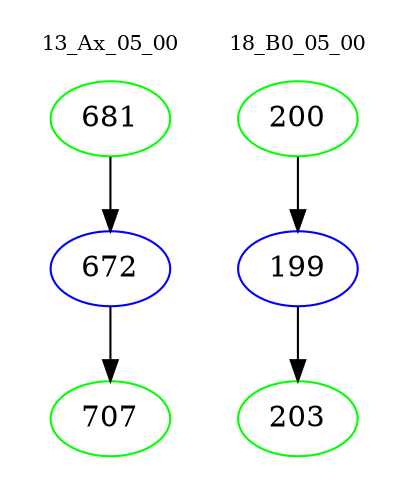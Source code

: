 digraph{
subgraph cluster_0 {
color = white
label = "13_Ax_05_00";
fontsize=10;
T0_681 [label="681", color="green"]
T0_681 -> T0_672 [color="black"]
T0_672 [label="672", color="blue"]
T0_672 -> T0_707 [color="black"]
T0_707 [label="707", color="green"]
}
subgraph cluster_1 {
color = white
label = "18_B0_05_00";
fontsize=10;
T1_200 [label="200", color="green"]
T1_200 -> T1_199 [color="black"]
T1_199 [label="199", color="blue"]
T1_199 -> T1_203 [color="black"]
T1_203 [label="203", color="green"]
}
}
